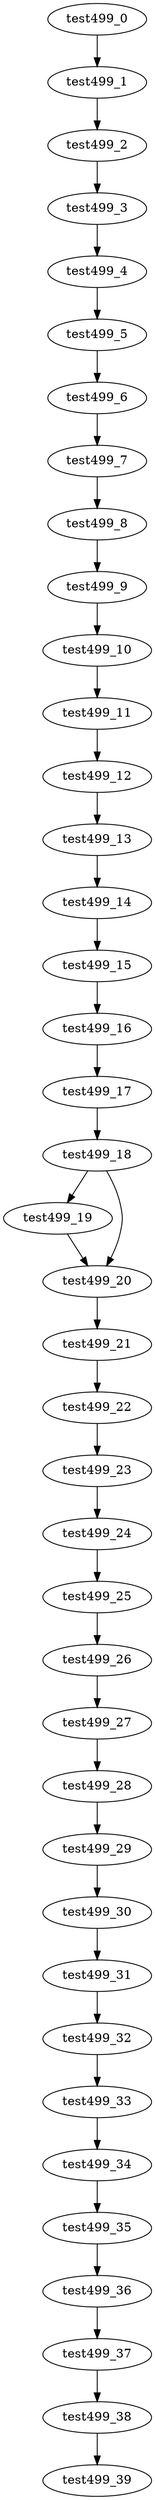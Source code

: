 digraph G {
test499_0->test499_1;
test499_1->test499_2;
test499_2->test499_3;
test499_3->test499_4;
test499_4->test499_5;
test499_5->test499_6;
test499_6->test499_7;
test499_7->test499_8;
test499_8->test499_9;
test499_9->test499_10;
test499_10->test499_11;
test499_11->test499_12;
test499_12->test499_13;
test499_13->test499_14;
test499_14->test499_15;
test499_15->test499_16;
test499_16->test499_17;
test499_17->test499_18;
test499_18->test499_19;
test499_18->test499_20;
test499_19->test499_20;
test499_20->test499_21;
test499_21->test499_22;
test499_22->test499_23;
test499_23->test499_24;
test499_24->test499_25;
test499_25->test499_26;
test499_26->test499_27;
test499_27->test499_28;
test499_28->test499_29;
test499_29->test499_30;
test499_30->test499_31;
test499_31->test499_32;
test499_32->test499_33;
test499_33->test499_34;
test499_34->test499_35;
test499_35->test499_36;
test499_36->test499_37;
test499_37->test499_38;
test499_38->test499_39;

}
